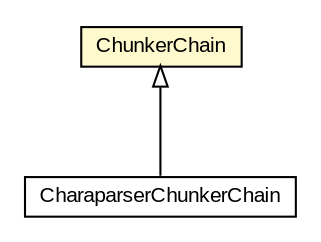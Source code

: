 #!/usr/local/bin/dot
#
# Class diagram 
# Generated by UMLGraph version R5_6-24-gf6e263 (http://www.umlgraph.org/)
#

digraph G {
	edge [fontname="arial",fontsize=10,labelfontname="arial",labelfontsize=10];
	node [fontname="arial",fontsize=10,shape=plaintext];
	nodesep=0.25;
	ranksep=0.5;
	// edu.arizona.biosemantics.semanticmarkup.ling.chunk.ChunkerChain
	c44349 [label=<<table title="edu.arizona.biosemantics.semanticmarkup.ling.chunk.ChunkerChain" border="0" cellborder="1" cellspacing="0" cellpadding="2" port="p" bgcolor="lemonChiffon" href="./ChunkerChain.html">
		<tr><td><table border="0" cellspacing="0" cellpadding="1">
<tr><td align="center" balign="center"> ChunkerChain </td></tr>
		</table></td></tr>
		</table>>, URL="./ChunkerChain.html", fontname="arial", fontcolor="black", fontsize=10.0];
	// edu.arizona.biosemantics.semanticmarkup.ling.chunk.lib.CharaparserChunkerChain
	c44354 [label=<<table title="edu.arizona.biosemantics.semanticmarkup.ling.chunk.lib.CharaparserChunkerChain" border="0" cellborder="1" cellspacing="0" cellpadding="2" port="p" href="./lib/CharaparserChunkerChain.html">
		<tr><td><table border="0" cellspacing="0" cellpadding="1">
<tr><td align="center" balign="center"> CharaparserChunkerChain </td></tr>
		</table></td></tr>
		</table>>, URL="./lib/CharaparserChunkerChain.html", fontname="arial", fontcolor="black", fontsize=10.0];
	//edu.arizona.biosemantics.semanticmarkup.ling.chunk.lib.CharaparserChunkerChain extends edu.arizona.biosemantics.semanticmarkup.ling.chunk.ChunkerChain
	c44349:p -> c44354:p [dir=back,arrowtail=empty];
}

